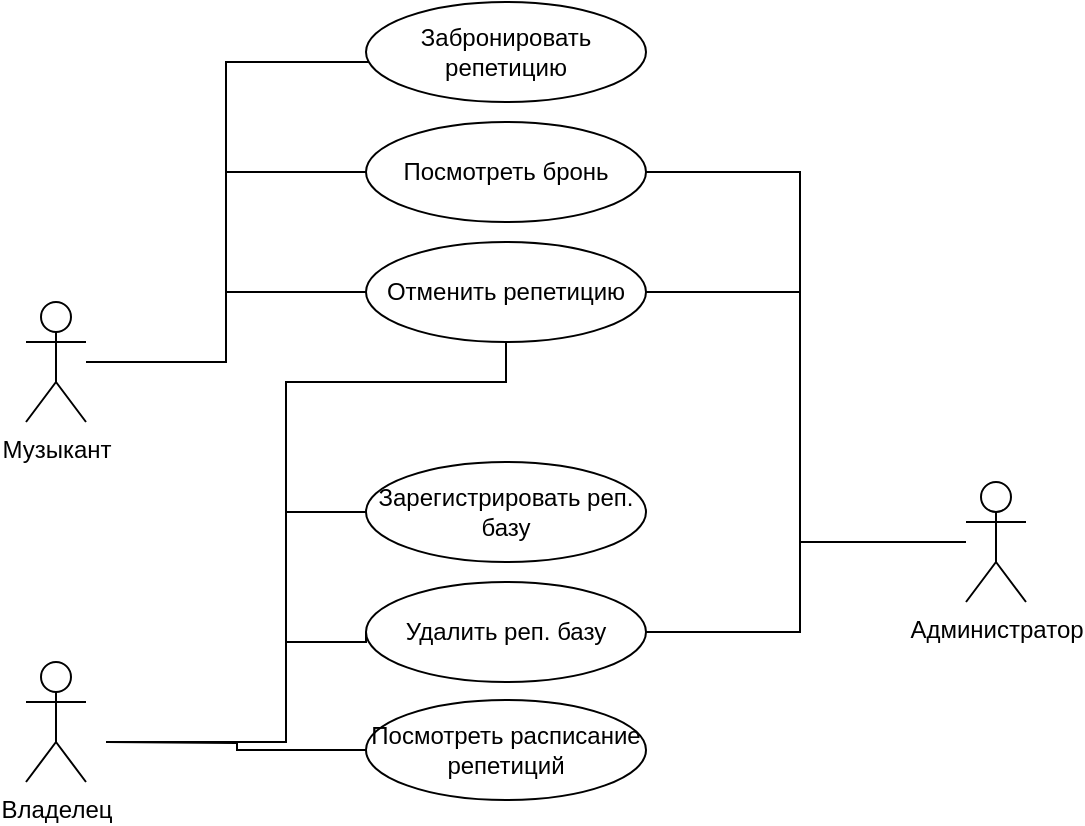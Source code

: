 <mxfile version="13.9.9" type="device"><diagram id="26B1gt2eZEaRHpYHoFD9" name="Страница 1"><mxGraphModel dx="782" dy="497" grid="1" gridSize="10" guides="1" tooltips="1" connect="1" arrows="1" fold="1" page="1" pageScale="1" pageWidth="827" pageHeight="1169" math="0" shadow="0"><root><mxCell id="0"/><mxCell id="1" parent="0"/><mxCell id="UaXHZxcXayOjNGWwShN6-10" style="edgeStyle=orthogonalEdgeStyle;rounded=0;orthogonalLoop=1;jettySize=auto;html=1;endArrow=none;endFill=0;" parent="1" source="UaXHZxcXayOjNGWwShN6-1" target="UaXHZxcXayOjNGWwShN6-3" edge="1"><mxGeometry relative="1" as="geometry"><Array as="points"><mxPoint x="163" y="220"/><mxPoint x="163" y="70"/></Array></mxGeometry></mxCell><mxCell id="UaXHZxcXayOjNGWwShN6-1" value="Музыкант" style="shape=umlActor;verticalLabelPosition=bottom;verticalAlign=top;html=1;" parent="1" vertex="1"><mxGeometry x="63" y="190" width="30" height="60" as="geometry"/></mxCell><mxCell id="UaXHZxcXayOjNGWwShN6-3" value="Забронировать репетицию" style="ellipse;whiteSpace=wrap;html=1;" parent="1" vertex="1"><mxGeometry x="233" y="40" width="140" height="50" as="geometry"/></mxCell><mxCell id="UaXHZxcXayOjNGWwShN6-12" style="edgeStyle=orthogonalEdgeStyle;rounded=0;orthogonalLoop=1;jettySize=auto;html=1;exitX=0;exitY=0.5;exitDx=0;exitDy=0;endArrow=none;endFill=0;" parent="1" source="UaXHZxcXayOjNGWwShN6-4" target="UaXHZxcXayOjNGWwShN6-1" edge="1"><mxGeometry relative="1" as="geometry"/></mxCell><mxCell id="eHa-j9-ry7W0LQvt3eWk-9" style="edgeStyle=orthogonalEdgeStyle;rounded=0;orthogonalLoop=1;jettySize=auto;html=1;exitX=0.5;exitY=1;exitDx=0;exitDy=0;endArrow=none;endFill=0;" parent="1" source="UaXHZxcXayOjNGWwShN6-4" edge="1"><mxGeometry relative="1" as="geometry"><mxPoint x="103" y="410" as="targetPoint"/><Array as="points"><mxPoint x="303" y="230"/><mxPoint x="193" y="230"/><mxPoint x="193" y="410"/></Array></mxGeometry></mxCell><mxCell id="eHa-j9-ry7W0LQvt3eWk-16" style="edgeStyle=orthogonalEdgeStyle;rounded=0;orthogonalLoop=1;jettySize=auto;html=1;exitX=1;exitY=0.5;exitDx=0;exitDy=0;endArrow=none;endFill=0;" parent="1" source="UaXHZxcXayOjNGWwShN6-4" edge="1"><mxGeometry relative="1" as="geometry"><mxPoint x="533" y="310" as="targetPoint"/><Array as="points"><mxPoint x="450" y="185"/><mxPoint x="450" y="310"/></Array></mxGeometry></mxCell><mxCell id="UaXHZxcXayOjNGWwShN6-4" value="Отменить репетицию" style="ellipse;whiteSpace=wrap;html=1;" parent="1" vertex="1"><mxGeometry x="233" y="160" width="140" height="50" as="geometry"/></mxCell><mxCell id="eHa-j9-ry7W0LQvt3eWk-1" style="edgeStyle=orthogonalEdgeStyle;rounded=0;orthogonalLoop=1;jettySize=auto;html=1;exitX=0;exitY=0.5;exitDx=0;exitDy=0;endArrow=none;endFill=0;" parent="1" source="UaXHZxcXayOjNGWwShN6-6" edge="1"><mxGeometry relative="1" as="geometry"><mxPoint x="93" y="220" as="targetPoint"/><Array as="points"><mxPoint x="163" y="125"/><mxPoint x="163" y="220"/></Array></mxGeometry></mxCell><mxCell id="wqxBLbTGUkCr3rT-qi87-1" style="edgeStyle=orthogonalEdgeStyle;rounded=0;orthogonalLoop=1;jettySize=auto;html=1;exitX=1;exitY=0.5;exitDx=0;exitDy=0;endArrow=none;endFill=0;" edge="1" parent="1" source="UaXHZxcXayOjNGWwShN6-6"><mxGeometry relative="1" as="geometry"><mxPoint x="530" y="310" as="targetPoint"/><Array as="points"><mxPoint x="450" y="125"/><mxPoint x="450" y="310"/></Array></mxGeometry></mxCell><mxCell id="UaXHZxcXayOjNGWwShN6-6" value="Посмотреть бронь" style="ellipse;whiteSpace=wrap;html=1;" parent="1" vertex="1"><mxGeometry x="233" y="100" width="140" height="50" as="geometry"/></mxCell><mxCell id="eHa-j9-ry7W0LQvt3eWk-8" style="edgeStyle=orthogonalEdgeStyle;rounded=0;orthogonalLoop=1;jettySize=auto;html=1;exitX=0;exitY=0.5;exitDx=0;exitDy=0;endArrow=none;endFill=0;" parent="1" source="eHa-j9-ry7W0LQvt3eWk-2" edge="1"><mxGeometry relative="1" as="geometry"><mxPoint x="103" y="410" as="targetPoint"/><Array as="points"><mxPoint x="193" y="295"/><mxPoint x="193" y="410"/></Array></mxGeometry></mxCell><mxCell id="eHa-j9-ry7W0LQvt3eWk-2" value="Зарегистрировать реп. базу" style="ellipse;whiteSpace=wrap;html=1;" parent="1" vertex="1"><mxGeometry x="233" y="270" width="140" height="50" as="geometry"/></mxCell><mxCell id="eHa-j9-ry7W0LQvt3eWk-11" style="edgeStyle=orthogonalEdgeStyle;rounded=0;orthogonalLoop=1;jettySize=auto;html=1;exitX=0;exitY=0.5;exitDx=0;exitDy=0;endArrow=none;endFill=0;" parent="1" source="eHa-j9-ry7W0LQvt3eWk-3" edge="1"><mxGeometry relative="1" as="geometry"><mxPoint x="103" y="410" as="targetPoint"/></mxGeometry></mxCell><mxCell id="eHa-j9-ry7W0LQvt3eWk-3" value="Посмотреть расписание репетиций" style="ellipse;whiteSpace=wrap;html=1;" parent="1" vertex="1"><mxGeometry x="233" y="389" width="140" height="50" as="geometry"/></mxCell><mxCell id="eHa-j9-ry7W0LQvt3eWk-10" style="edgeStyle=orthogonalEdgeStyle;rounded=0;orthogonalLoop=1;jettySize=auto;html=1;exitX=0;exitY=0.5;exitDx=0;exitDy=0;endArrow=none;endFill=0;" parent="1" source="eHa-j9-ry7W0LQvt3eWk-4" edge="1"><mxGeometry relative="1" as="geometry"><mxPoint x="103" y="410" as="targetPoint"/><Array as="points"><mxPoint x="233" y="360"/><mxPoint x="193" y="360"/><mxPoint x="193" y="410"/></Array></mxGeometry></mxCell><mxCell id="eHa-j9-ry7W0LQvt3eWk-15" style="edgeStyle=orthogonalEdgeStyle;rounded=0;orthogonalLoop=1;jettySize=auto;html=1;exitX=1;exitY=0.5;exitDx=0;exitDy=0;endArrow=none;endFill=0;" parent="1" source="eHa-j9-ry7W0LQvt3eWk-4" target="eHa-j9-ry7W0LQvt3eWk-14" edge="1"><mxGeometry relative="1" as="geometry"><Array as="points"><mxPoint x="450" y="355"/><mxPoint x="450" y="310"/></Array></mxGeometry></mxCell><mxCell id="eHa-j9-ry7W0LQvt3eWk-4" value="Удалить реп. базу" style="ellipse;whiteSpace=wrap;html=1;" parent="1" vertex="1"><mxGeometry x="233" y="330" width="140" height="50" as="geometry"/></mxCell><mxCell id="eHa-j9-ry7W0LQvt3eWk-7" value="Владелец" style="shape=umlActor;verticalLabelPosition=bottom;verticalAlign=top;html=1;" parent="1" vertex="1"><mxGeometry x="63" y="370" width="30" height="60" as="geometry"/></mxCell><mxCell id="eHa-j9-ry7W0LQvt3eWk-14" value="Администратор" style="shape=umlActor;verticalLabelPosition=bottom;verticalAlign=top;html=1;" parent="1" vertex="1"><mxGeometry x="533" y="280" width="30" height="60" as="geometry"/></mxCell></root></mxGraphModel></diagram></mxfile>